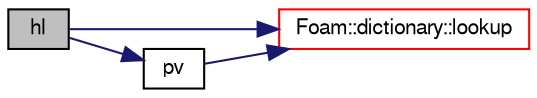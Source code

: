 digraph "hl"
{
  bgcolor="transparent";
  edge [fontname="FreeSans",fontsize="10",labelfontname="FreeSans",labelfontsize="10"];
  node [fontname="FreeSans",fontsize="10",shape=record];
  rankdir="LR";
  Node1859 [label="hl",height=0.2,width=0.4,color="black", fillcolor="grey75", style="filled", fontcolor="black"];
  Node1859 -> Node1860 [color="midnightblue",fontsize="10",style="solid",fontname="FreeSans"];
  Node1860 [label="Foam::dictionary::lookup",height=0.2,width=0.4,color="red",URL="$a26014.html#a6a0727fa523e48977e27348663def509",tooltip="Find and return an entry data stream. "];
  Node1859 -> Node2162 [color="midnightblue",fontsize="10",style="solid",fontname="FreeSans"];
  Node2162 [label="pv",height=0.2,width=0.4,color="black",URL="$a29054.html#a55c63e2382747240ac30c97eef35da13",tooltip="Return vapour pressure [Pa]. "];
  Node2162 -> Node1860 [color="midnightblue",fontsize="10",style="solid",fontname="FreeSans"];
}
